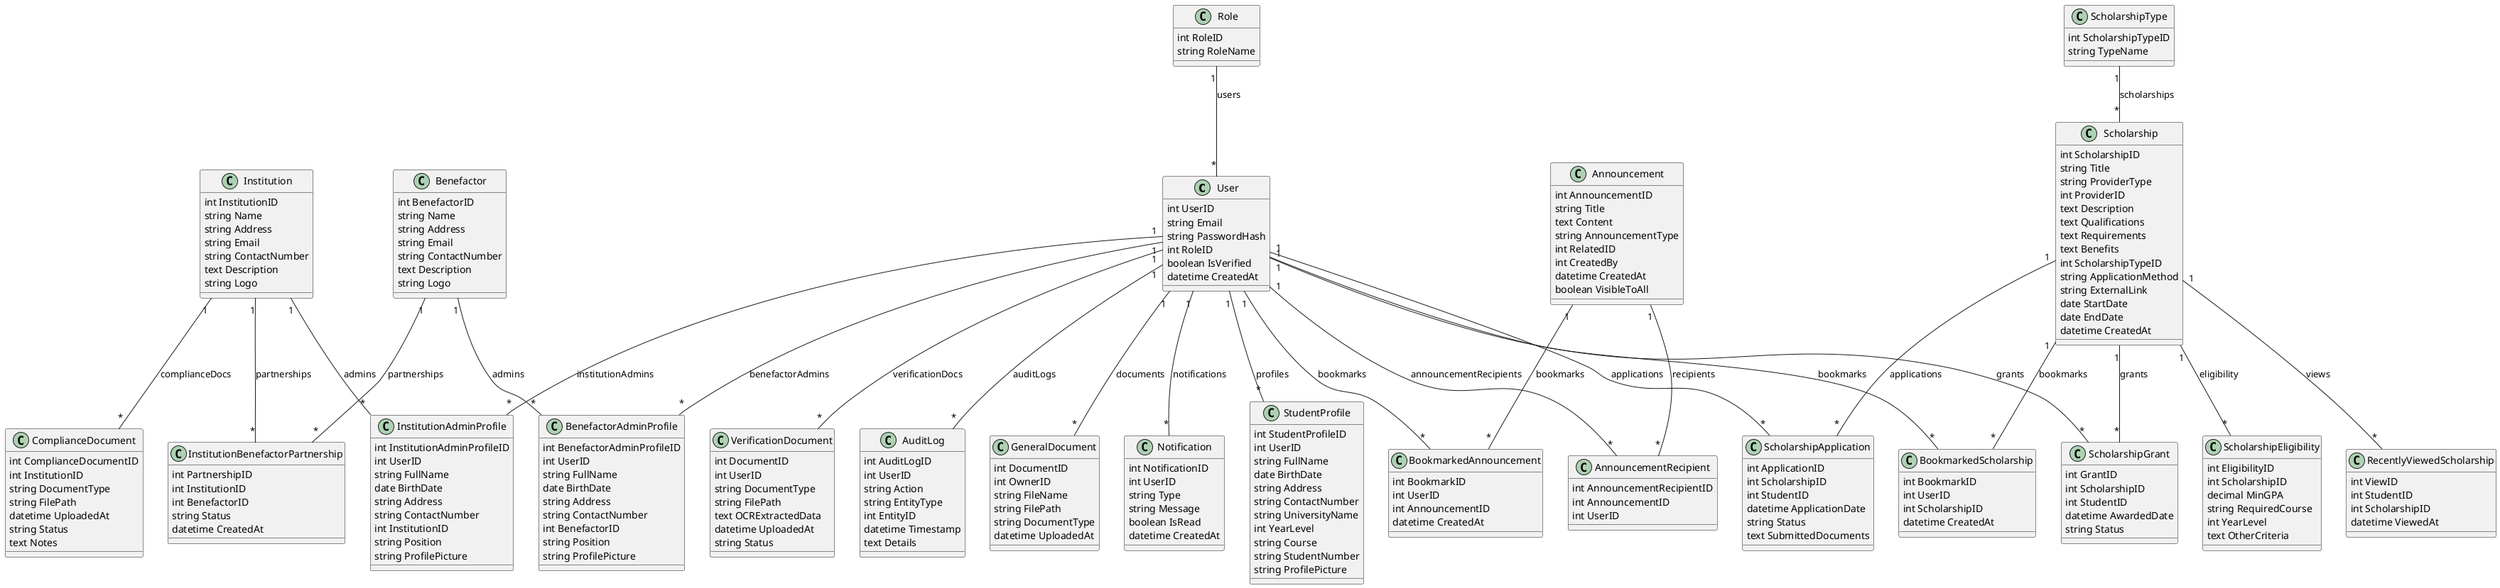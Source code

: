 @startuml
' Core user and role entities
class User {
  int UserID
  string Email
  string PasswordHash
  int RoleID
  boolean IsVerified
  datetime CreatedAt
}
class Role {
  int RoleID
  string RoleName
}

' Profiles
class StudentProfile {
  int StudentProfileID
  int UserID
  string FullName
  date BirthDate
  string Address
  string ContactNumber
  string UniversityName
  int YearLevel
  string Course
  string StudentNumber
  string ProfilePicture
}
class InstitutionAdminProfile {
  int InstitutionAdminProfileID
  int UserID
  string FullName
  date BirthDate
  string Address
  string ContactNumber
  int InstitutionID
  string Position
  string ProfilePicture
}
class BenefactorAdminProfile {
  int BenefactorAdminProfileID
  int UserID
  string FullName
  date BirthDate
  string Address
  string ContactNumber
  int BenefactorID
  string Position
  string ProfilePicture
}

' Organizations
class Institution {
  int InstitutionID
  string Name
  string Address
  string Email
  string ContactNumber
  text Description
  string Logo
}
class Benefactor {
  int BenefactorID
  string Name
  string Address
  string Email
  string ContactNumber
  text Description
  string Logo
}
class InstitutionBenefactorPartnership {
  int PartnershipID
  int InstitutionID
  int BenefactorID
  string Status
  datetime CreatedAt
}

' Scholarships
class ScholarshipType {
  int ScholarshipTypeID
  string TypeName
}
class Scholarship {
  int ScholarshipID
  string Title
  string ProviderType
  int ProviderID
  text Description
  text Qualifications
  text Requirements
  text Benefits
  int ScholarshipTypeID
  string ApplicationMethod
  string ExternalLink
  date StartDate
  date EndDate
  datetime CreatedAt
}
class ScholarshipEligibility {
  int EligibilityID
  int ScholarshipID
  decimal MinGPA
  string RequiredCourse
  int YearLevel
  text OtherCriteria
}
class ScholarshipApplication {
  int ApplicationID
  int ScholarshipID
  int StudentID
  datetime ApplicationDate
  string Status
  text SubmittedDocuments
}
class ScholarshipGrant {
  int GrantID
  int ScholarshipID
  int StudentID
  datetime AwardedDate
  string Status
}
class RecentlyViewedScholarship {
  int ViewID
  int StudentID
  int ScholarshipID
  datetime ViewedAt
}

' Announcements
class Announcement {
  int AnnouncementID
  string Title
  text Content
  string AnnouncementType
  int RelatedID
  int CreatedBy
  datetime CreatedAt
  boolean VisibleToAll
}
class AnnouncementRecipient {
  int AnnouncementRecipientID
  int AnnouncementID
  int UserID
}

' Bookmarks
class BookmarkedScholarship {
  int BookmarkID
  int UserID
  int ScholarshipID
  datetime CreatedAt
}
class BookmarkedAnnouncement {
  int BookmarkID
  int UserID
  int AnnouncementID
  datetime CreatedAt
}

' Verification and compliance
class VerificationDocument {
  int DocumentID
  int UserID
  string DocumentType
  string FilePath
  text OCRExtractedData
  datetime UploadedAt
  string Status
}
class ComplianceDocument {
  int ComplianceDocumentID
  int InstitutionID
  string DocumentType
  string FilePath
  datetime UploadedAt
  string Status
  text Notes
}
class AuditLog {
  int AuditLogID
  int UserID
  string Action
  string EntityType
  int EntityID
  datetime Timestamp
  text Details
}

' Extensions
class GeneralDocument {
  int DocumentID
  int OwnerID
  string FileName
  string FilePath
  string DocumentType
  datetime UploadedAt
}
class Notification {
  int NotificationID
  int UserID
  string Type
  string Message
  boolean IsRead
  datetime CreatedAt
}

' Relationships
User "1" -- "*" StudentProfile : profiles
User "1" -- "*" InstitutionAdminProfile : institutionAdmins
User "1" -- "*" BenefactorAdminProfile : benefactorAdmins
User "1" -- "*" VerificationDocument : verificationDocs
User "1" -- "*" AuditLog : auditLogs
User "1" -- "*" BookmarkedScholarship : bookmarks
User "1" -- "*" BookmarkedAnnouncement : bookmarks
User "1" -- "*" AnnouncementRecipient : announcementRecipients
User "1" -- "*" ScholarshipApplication : applications
User "1" -- "*" ScholarshipGrant : grants

Role "1" -- "*" User : users

Institution "1" -- "*" InstitutionAdminProfile : admins
Institution "1" -- "*" InstitutionBenefactorPartnership : partnerships
Institution "1" -- "*" ComplianceDocument : complianceDocs

Benefactor "1" -- "*" BenefactorAdminProfile : admins
Benefactor "1" -- "*" InstitutionBenefactorPartnership : partnerships

ScholarshipType "1" -- "*" Scholarship : scholarships
Scholarship "1" -- "*" ScholarshipEligibility : eligibility
Scholarship "1" -- "*" ScholarshipApplication : applications
Scholarship "1" -- "*" ScholarshipGrant : grants
Scholarship "1" -- "*" RecentlyViewedScholarship : views
Scholarship "1" -- "*" BookmarkedScholarship : bookmarks

Announcement "1" -- "*" BookmarkedAnnouncement : bookmarks
Announcement "1" -- "*" AnnouncementRecipient : recipients

' Extension Relationships
User "1" -- "*" GeneralDocument : documents
User "1" -- "*" Notification : notifications

@enduml